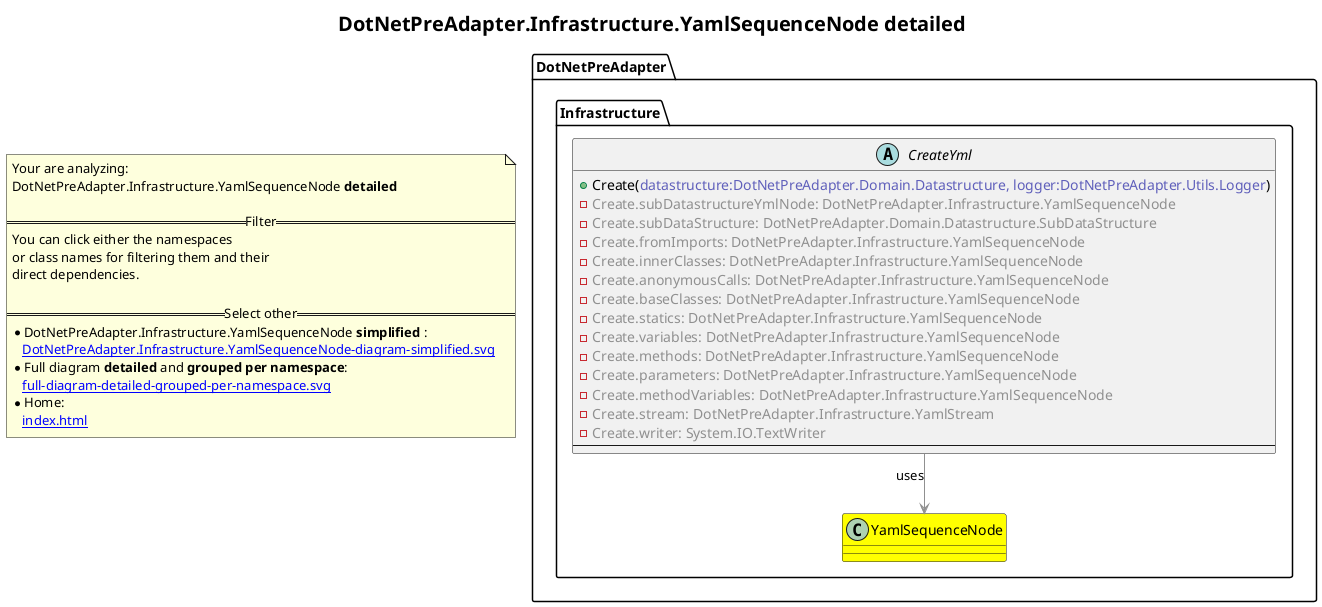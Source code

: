 @startuml
skinparam linetype ortho
title <size:20>DotNetPreAdapter.Infrastructure.YamlSequenceNode **detailed** </size>
note "Your are analyzing:\nDotNetPreAdapter.Infrastructure.YamlSequenceNode **detailed** \n\n==Filter==\nYou can click either the namespaces \nor class names for filtering them and their\ndirect dependencies.\n\n==Select other==\n* DotNetPreAdapter.Infrastructure.YamlSequenceNode **simplified** :\n   [[DotNetPreAdapter.Infrastructure.YamlSequenceNode-diagram-simplified.svg]]\n* Full diagram **detailed** and **grouped per namespace**:\n   [[full-diagram-detailed-grouped-per-namespace.svg]]\n* Home:\n   [[index.html]]" as FloatingNote
class DotNetPreAdapter.Infrastructure.YamlSequenceNode [[DotNetPreAdapter.Infrastructure.YamlSequenceNode-diagram-detailed.svg]] #yellow {
}
  abstract class DotNetPreAdapter.Infrastructure.CreateYml [[DotNetPreAdapter.Infrastructure.CreateYml-diagram-detailed.svg]]  {
    + Create(<font color="6060BB">datastructure:DotNetPreAdapter.Domain.Datastructure, logger:DotNetPreAdapter.Utils.Logger</font>)
    - <font color="909090">Create.subDatastructureYmlNode: DotNetPreAdapter.Infrastructure.YamlSequenceNode</font>
    - <font color="909090">Create.subDataStructure: DotNetPreAdapter.Domain.Datastructure.SubDataStructure</font>
    - <font color="909090">Create.fromImports: DotNetPreAdapter.Infrastructure.YamlSequenceNode</font>
    - <font color="909090">Create.innerClasses: DotNetPreAdapter.Infrastructure.YamlSequenceNode</font>
    - <font color="909090">Create.anonymousCalls: DotNetPreAdapter.Infrastructure.YamlSequenceNode</font>
    - <font color="909090">Create.baseClasses: DotNetPreAdapter.Infrastructure.YamlSequenceNode</font>
    - <font color="909090">Create.statics: DotNetPreAdapter.Infrastructure.YamlSequenceNode</font>
    - <font color="909090">Create.variables: DotNetPreAdapter.Infrastructure.YamlSequenceNode</font>
    - <font color="909090">Create.methods: DotNetPreAdapter.Infrastructure.YamlSequenceNode</font>
    - <font color="909090">Create.parameters: DotNetPreAdapter.Infrastructure.YamlSequenceNode</font>
    - <font color="909090">Create.methodVariables: DotNetPreAdapter.Infrastructure.YamlSequenceNode</font>
    - <font color="909090">Create.stream: DotNetPreAdapter.Infrastructure.YamlStream</font>
    - <font color="909090">Create.writer: System.IO.TextWriter</font>
--
  }
 ' *************************************** 
 ' *************************************** 
 ' *************************************** 
' Class relations extracted from namespace:
' 
' Class relations extracted from namespace:
' DotNetPreAdapter.Infrastructure
DotNetPreAdapter.Infrastructure.CreateYml -[#909090]-> DotNetPreAdapter.Infrastructure.YamlSequenceNode  : uses 
@enduml